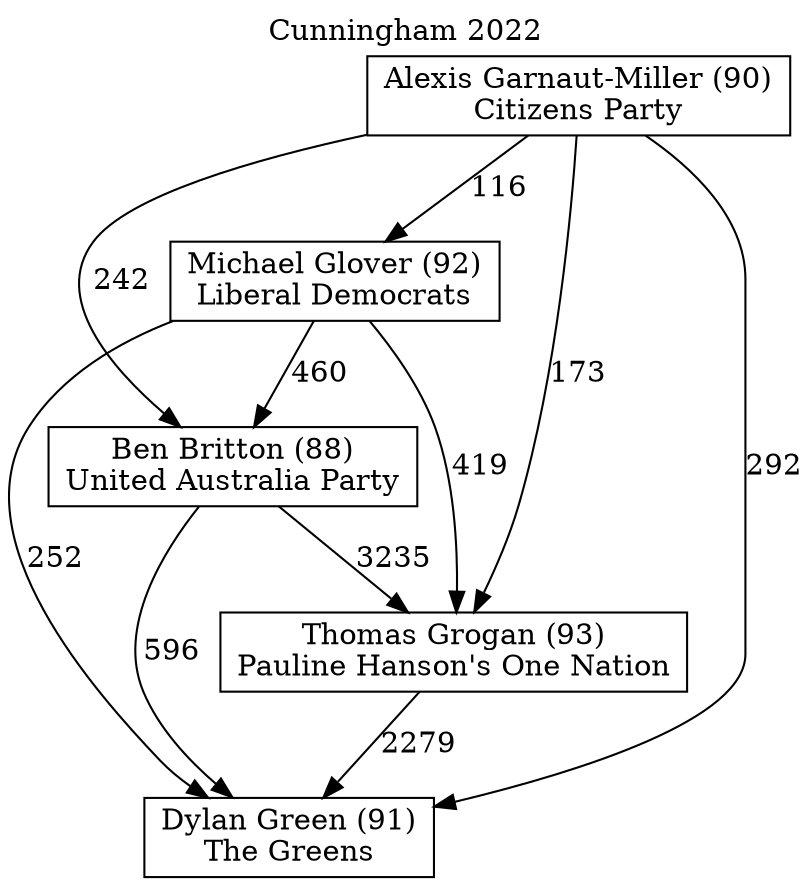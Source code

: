 // House preference flow
digraph "Dylan Green (91)_Cunningham_2022" {
	graph [label="Cunningham 2022" labelloc=t mclimit=10]
	node [shape=box]
	"Ben Britton (88)" [label="Ben Britton (88)
United Australia Party"]
	"Dylan Green (91)" [label="Dylan Green (91)
The Greens"]
	"Michael Glover (92)" [label="Michael Glover (92)
Liberal Democrats"]
	"Thomas Grogan (93)" [label="Thomas Grogan (93)
Pauline Hanson's One Nation"]
	"Alexis Garnaut-Miller (90)" [label="Alexis Garnaut-Miller (90)
Citizens Party"]
	"Alexis Garnaut-Miller (90)" -> "Michael Glover (92)" [label=116]
	"Alexis Garnaut-Miller (90)" -> "Thomas Grogan (93)" [label=173]
	"Ben Britton (88)" -> "Thomas Grogan (93)" [label=3235]
	"Thomas Grogan (93)" -> "Dylan Green (91)" [label=2279]
	"Alexis Garnaut-Miller (90)" -> "Dylan Green (91)" [label=292]
	"Ben Britton (88)" -> "Dylan Green (91)" [label=596]
	"Michael Glover (92)" -> "Dylan Green (91)" [label=252]
	"Michael Glover (92)" -> "Ben Britton (88)" [label=460]
	"Alexis Garnaut-Miller (90)" -> "Ben Britton (88)" [label=242]
	"Michael Glover (92)" -> "Thomas Grogan (93)" [label=419]
}
